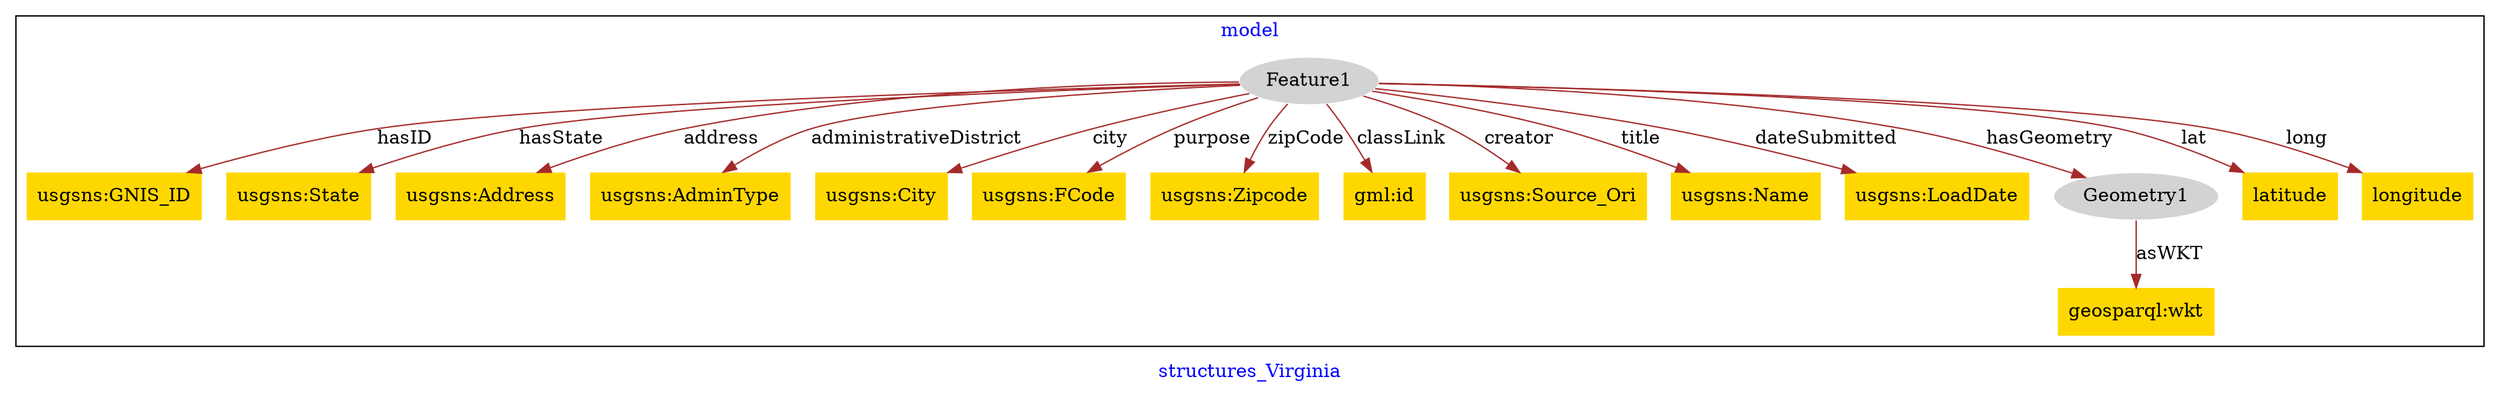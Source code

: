 digraph n0 {
fontcolor="blue"
remincross="true"
label="structures_Virginia"
subgraph cluster {
label="model"
n2[style="filled",color="white",fillcolor="lightgray",label="Feature1"];
n3[shape="plaintext",style="filled",fillcolor="gold",label="usgsns:GNIS_ID"];
n4[shape="plaintext",style="filled",fillcolor="gold",label="usgsns:State"];
n5[shape="plaintext",style="filled",fillcolor="gold",label="usgsns:Address"];
n6[shape="plaintext",style="filled",fillcolor="gold",label="usgsns:AdminType"];
n7[shape="plaintext",style="filled",fillcolor="gold",label="usgsns:City"];
n8[shape="plaintext",style="filled",fillcolor="gold",label="usgsns:FCode"];
n9[shape="plaintext",style="filled",fillcolor="gold",label="usgsns:Zipcode"];
n10[shape="plaintext",style="filled",fillcolor="gold",label="gml:id"];
n11[shape="plaintext",style="filled",fillcolor="gold",label="usgsns:Source_Ori"];
n12[shape="plaintext",style="filled",fillcolor="gold",label="usgsns:Name"];
n13[shape="plaintext",style="filled",fillcolor="gold",label="usgsns:LoadDate"];
n14[style="filled",color="white",fillcolor="lightgray",label="Geometry1"];
n15[shape="plaintext",style="filled",fillcolor="gold",label="latitude"];
n16[shape="plaintext",style="filled",fillcolor="gold",label="longitude"];
n17[shape="plaintext",style="filled",fillcolor="gold",label="geosparql:wkt"];
}
n2 -> n3[color="brown",fontcolor="black",label="hasID"]
n2 -> n4[color="brown",fontcolor="black",label="hasState"]
n2 -> n5[color="brown",fontcolor="black",label="address"]
n2 -> n6[color="brown",fontcolor="black",label="administrativeDistrict"]
n2 -> n7[color="brown",fontcolor="black",label="city"]
n2 -> n8[color="brown",fontcolor="black",label="purpose"]
n2 -> n9[color="brown",fontcolor="black",label="zipCode"]
n2 -> n10[color="brown",fontcolor="black",label="classLink"]
n2 -> n11[color="brown",fontcolor="black",label="creator"]
n2 -> n12[color="brown",fontcolor="black",label="title"]
n2 -> n13[color="brown",fontcolor="black",label="dateSubmitted"]
n2 -> n14[color="brown",fontcolor="black",label="hasGeometry"]
n2 -> n15[color="brown",fontcolor="black",label="lat"]
n2 -> n16[color="brown",fontcolor="black",label="long"]
n14 -> n17[color="brown",fontcolor="black",label="asWKT"]
}

